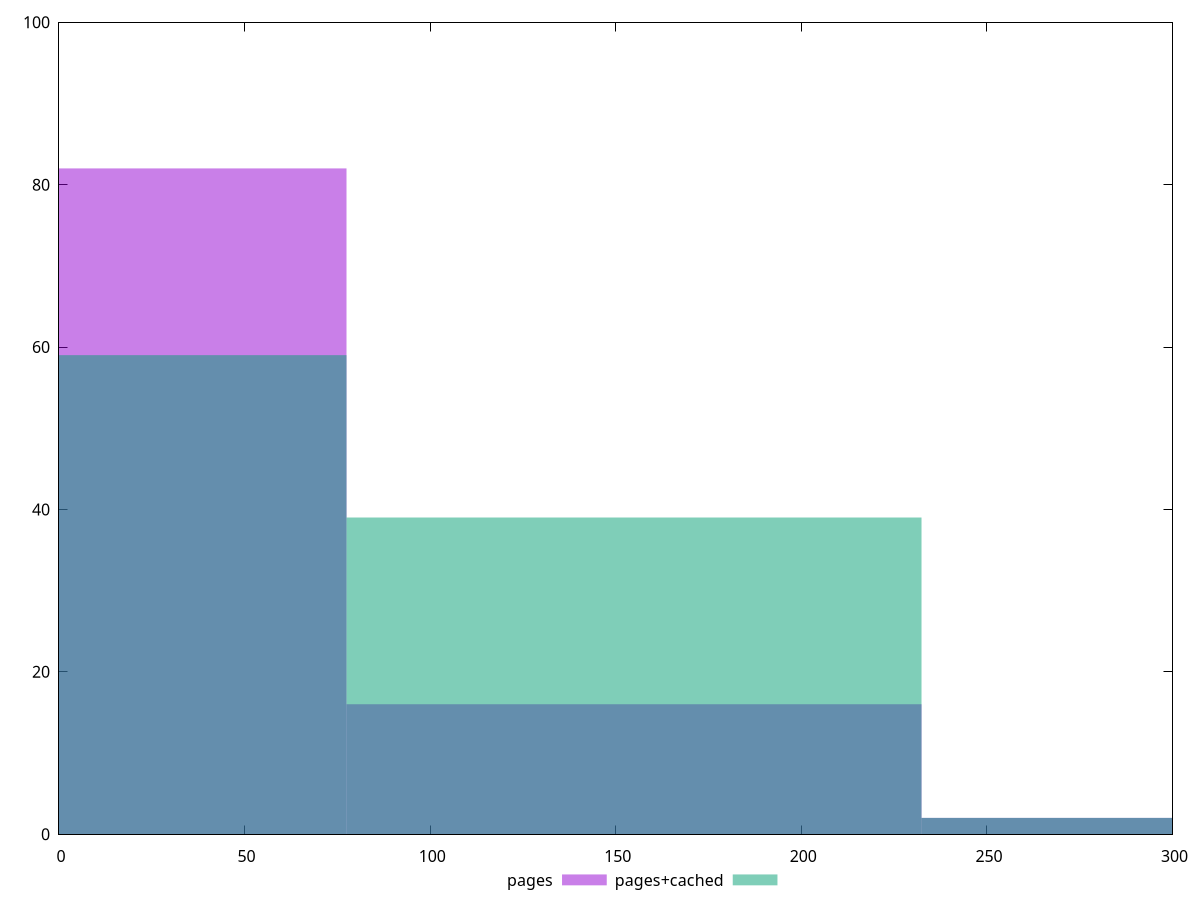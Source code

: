 reset

$pages <<EOF
0 82
154.91839021184302 16
309.83678042368604 2
EOF

$pagesCached <<EOF
154.91839021184302 39
0 59
309.83678042368604 2
EOF

set key outside below
set boxwidth 154.91839021184302
set xrange [0:300]
set yrange [0:100]
set trange [0:100]
set style fill transparent solid 0.5 noborder
set terminal svg size 640, 500 enhanced background rgb 'white'
set output "report_00025_2021-02-22T21:38:55.199Z/unminified-javascript/comparison/histogram/0_vs_1.svg"

plot $pages title "pages" with boxes, \
     $pagesCached title "pages+cached" with boxes

reset
